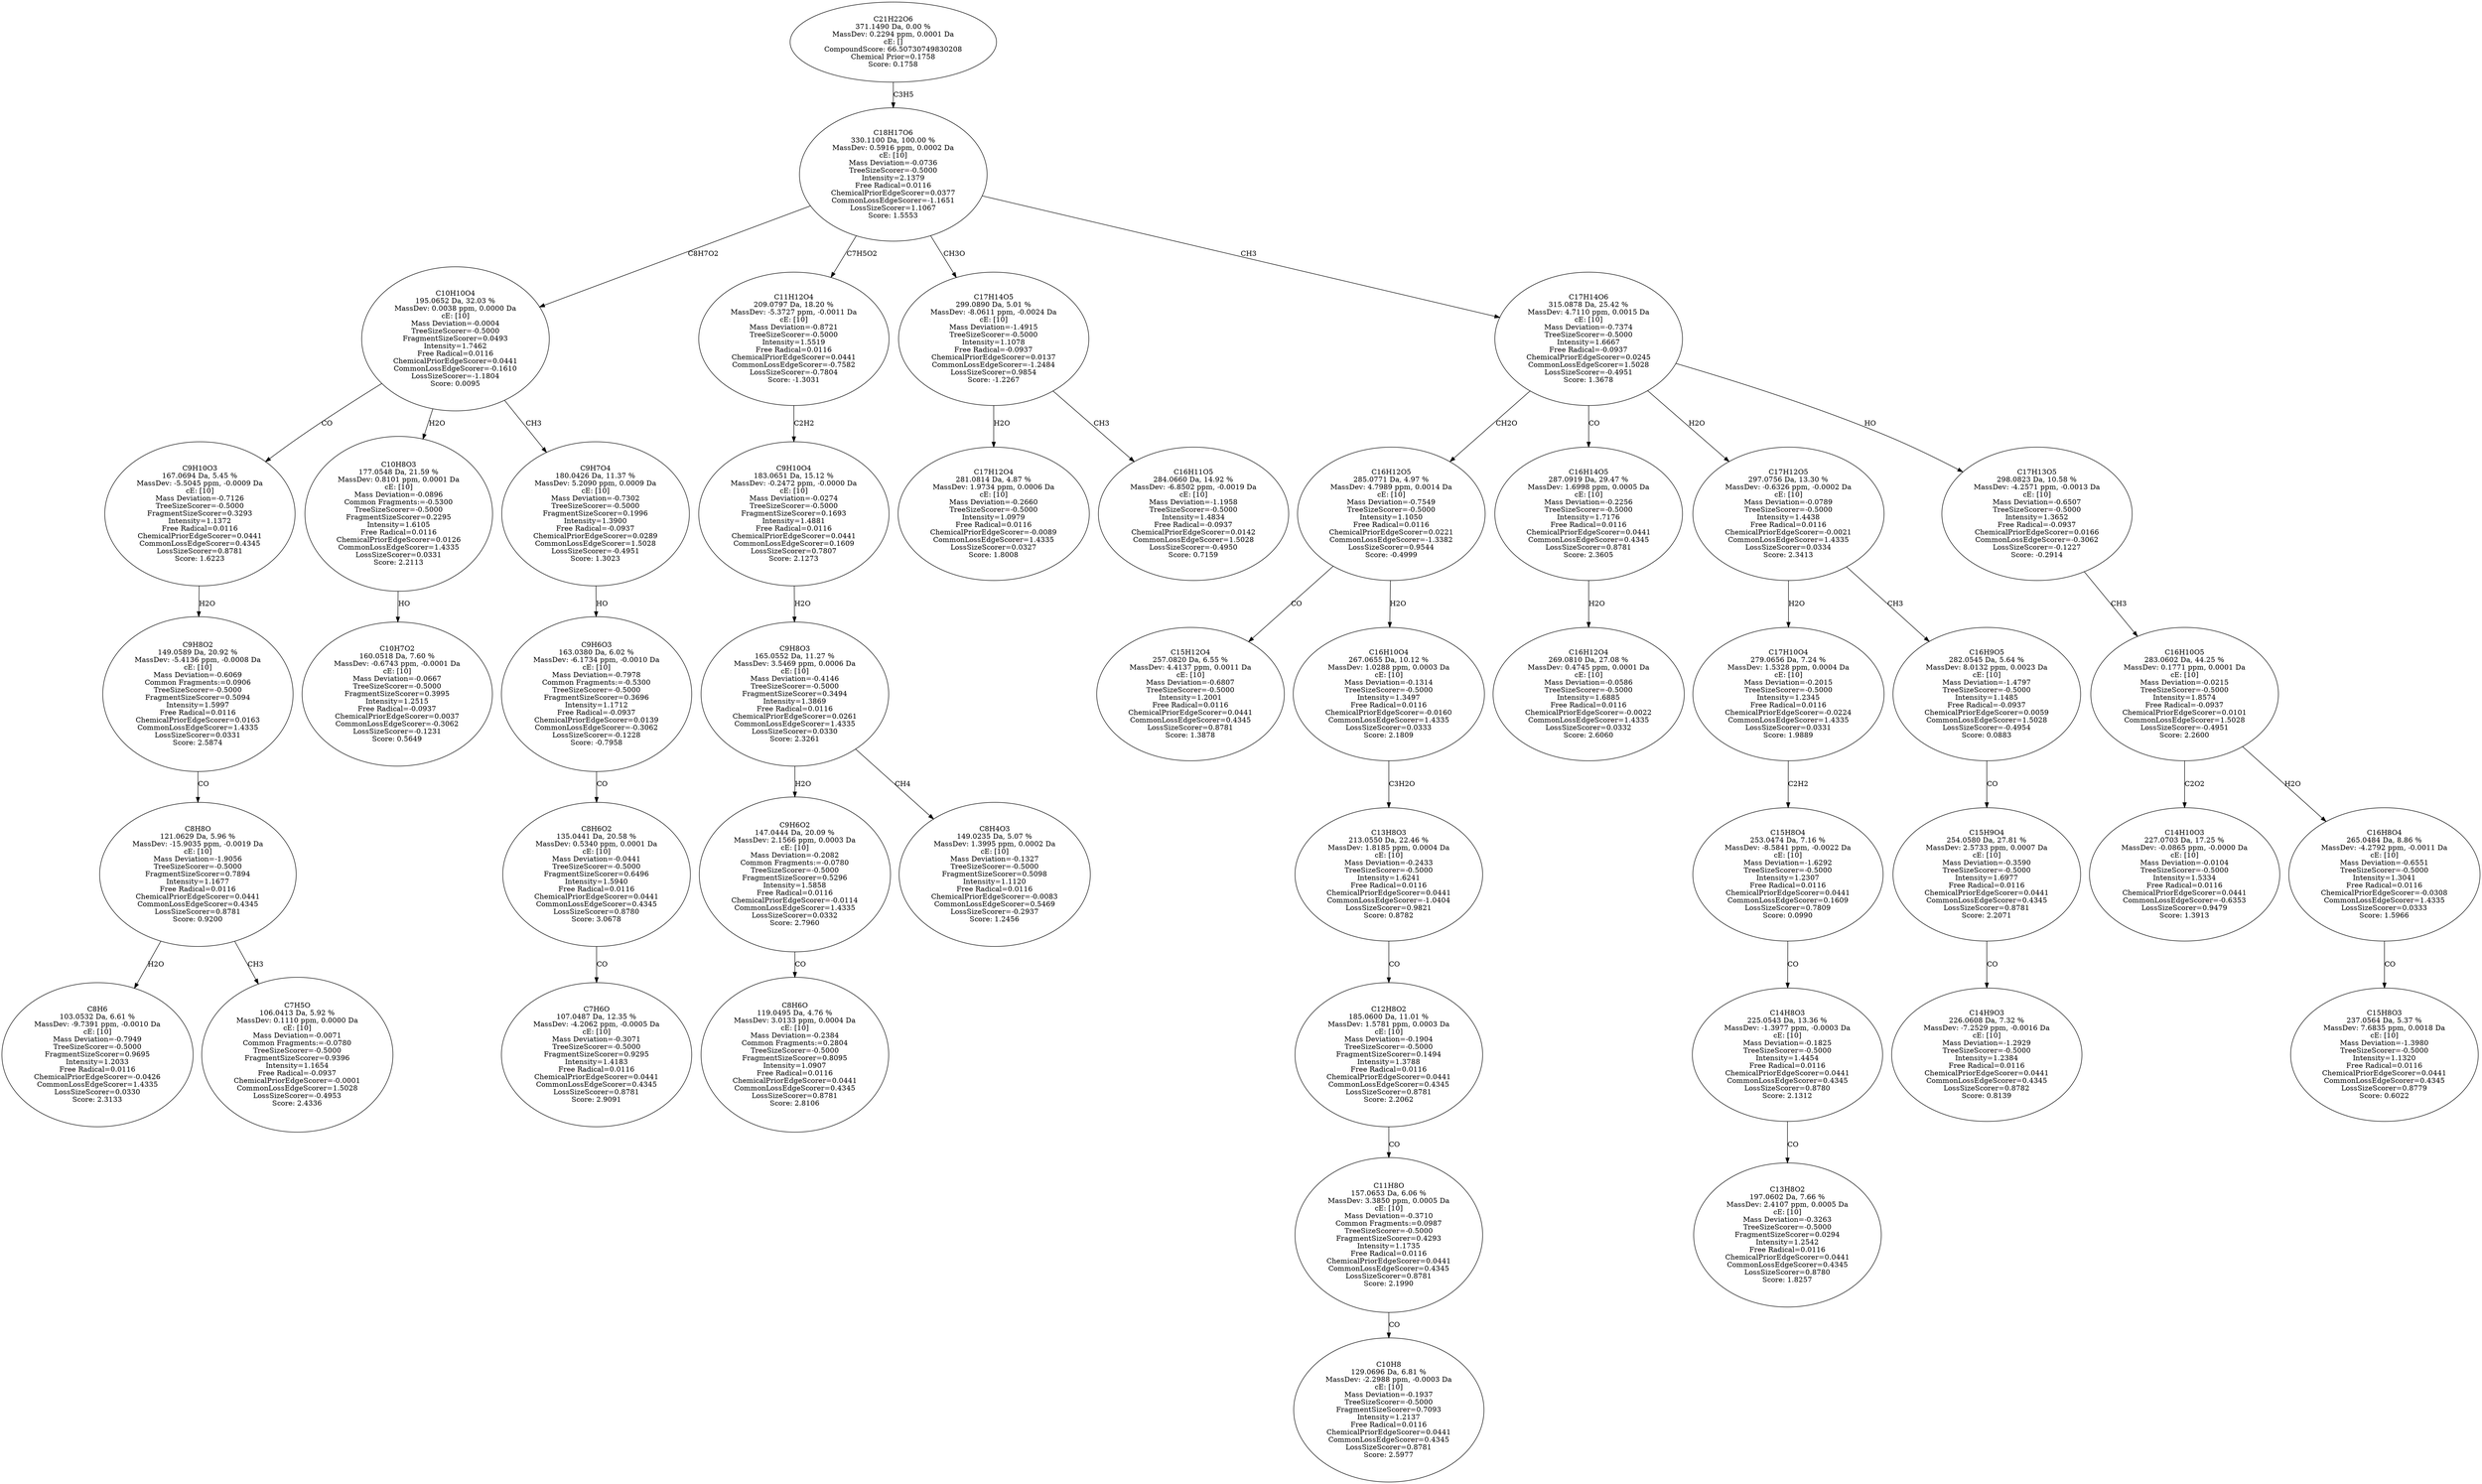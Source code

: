 strict digraph {
v1 [label="C8H6\n103.0532 Da, 6.61 %\nMassDev: -9.7391 ppm, -0.0010 Da\ncE: [10]\nMass Deviation=-0.7949\nTreeSizeScorer=-0.5000\nFragmentSizeScorer=0.9695\nIntensity=1.2033\nFree Radical=0.0116\nChemicalPriorEdgeScorer=-0.0426\nCommonLossEdgeScorer=1.4335\nLossSizeScorer=0.0330\nScore: 2.3133"];
v2 [label="C7H5O\n106.0413 Da, 5.92 %\nMassDev: 0.1110 ppm, 0.0000 Da\ncE: [10]\nMass Deviation=-0.0071\nCommon Fragments:=-0.0780\nTreeSizeScorer=-0.5000\nFragmentSizeScorer=0.9396\nIntensity=1.1654\nFree Radical=-0.0937\nChemicalPriorEdgeScorer=-0.0001\nCommonLossEdgeScorer=1.5028\nLossSizeScorer=-0.4953\nScore: 2.4336"];
v3 [label="C8H8O\n121.0629 Da, 5.96 %\nMassDev: -15.9035 ppm, -0.0019 Da\ncE: [10]\nMass Deviation=-1.9056\nTreeSizeScorer=-0.5000\nFragmentSizeScorer=0.7894\nIntensity=1.1677\nFree Radical=0.0116\nChemicalPriorEdgeScorer=0.0441\nCommonLossEdgeScorer=0.4345\nLossSizeScorer=0.8781\nScore: 0.9200"];
v4 [label="C9H8O2\n149.0589 Da, 20.92 %\nMassDev: -5.4136 ppm, -0.0008 Da\ncE: [10]\nMass Deviation=-0.6069\nCommon Fragments:=0.0906\nTreeSizeScorer=-0.5000\nFragmentSizeScorer=0.5094\nIntensity=1.5997\nFree Radical=0.0116\nChemicalPriorEdgeScorer=0.0163\nCommonLossEdgeScorer=1.4335\nLossSizeScorer=0.0331\nScore: 2.5874"];
v5 [label="C9H10O3\n167.0694 Da, 5.45 %\nMassDev: -5.5045 ppm, -0.0009 Da\ncE: [10]\nMass Deviation=-0.7126\nTreeSizeScorer=-0.5000\nFragmentSizeScorer=0.3293\nIntensity=1.1372\nFree Radical=0.0116\nChemicalPriorEdgeScorer=0.0441\nCommonLossEdgeScorer=0.4345\nLossSizeScorer=0.8781\nScore: 1.6223"];
v6 [label="C10H7O2\n160.0518 Da, 7.60 %\nMassDev: -0.6743 ppm, -0.0001 Da\ncE: [10]\nMass Deviation=-0.0667\nTreeSizeScorer=-0.5000\nFragmentSizeScorer=0.3995\nIntensity=1.2515\nFree Radical=-0.0937\nChemicalPriorEdgeScorer=0.0037\nCommonLossEdgeScorer=-0.3062\nLossSizeScorer=-0.1231\nScore: 0.5649"];
v7 [label="C10H8O3\n177.0548 Da, 21.59 %\nMassDev: 0.8101 ppm, 0.0001 Da\ncE: [10]\nMass Deviation=-0.0896\nCommon Fragments:=-0.5300\nTreeSizeScorer=-0.5000\nFragmentSizeScorer=0.2295\nIntensity=1.6105\nFree Radical=0.0116\nChemicalPriorEdgeScorer=0.0126\nCommonLossEdgeScorer=1.4335\nLossSizeScorer=0.0331\nScore: 2.2113"];
v8 [label="C7H6O\n107.0487 Da, 12.35 %\nMassDev: -4.2062 ppm, -0.0005 Da\ncE: [10]\nMass Deviation=-0.3071\nTreeSizeScorer=-0.5000\nFragmentSizeScorer=0.9295\nIntensity=1.4183\nFree Radical=0.0116\nChemicalPriorEdgeScorer=0.0441\nCommonLossEdgeScorer=0.4345\nLossSizeScorer=0.8781\nScore: 2.9091"];
v9 [label="C8H6O2\n135.0441 Da, 20.58 %\nMassDev: 0.5340 ppm, 0.0001 Da\ncE: [10]\nMass Deviation=-0.0441\nTreeSizeScorer=-0.5000\nFragmentSizeScorer=0.6496\nIntensity=1.5940\nFree Radical=0.0116\nChemicalPriorEdgeScorer=0.0441\nCommonLossEdgeScorer=0.4345\nLossSizeScorer=0.8780\nScore: 3.0678"];
v10 [label="C9H6O3\n163.0380 Da, 6.02 %\nMassDev: -6.1734 ppm, -0.0010 Da\ncE: [10]\nMass Deviation=-0.7978\nCommon Fragments:=-0.5300\nTreeSizeScorer=-0.5000\nFragmentSizeScorer=0.3696\nIntensity=1.1712\nFree Radical=-0.0937\nChemicalPriorEdgeScorer=0.0139\nCommonLossEdgeScorer=-0.3062\nLossSizeScorer=-0.1228\nScore: -0.7958"];
v11 [label="C9H7O4\n180.0426 Da, 11.37 %\nMassDev: 5.2090 ppm, 0.0009 Da\ncE: [10]\nMass Deviation=-0.7302\nTreeSizeScorer=-0.5000\nFragmentSizeScorer=0.1996\nIntensity=1.3900\nFree Radical=-0.0937\nChemicalPriorEdgeScorer=0.0289\nCommonLossEdgeScorer=1.5028\nLossSizeScorer=-0.4951\nScore: 1.3023"];
v12 [label="C10H10O4\n195.0652 Da, 32.03 %\nMassDev: 0.0038 ppm, 0.0000 Da\ncE: [10]\nMass Deviation=-0.0004\nTreeSizeScorer=-0.5000\nFragmentSizeScorer=0.0493\nIntensity=1.7462\nFree Radical=0.0116\nChemicalPriorEdgeScorer=0.0441\nCommonLossEdgeScorer=-0.1610\nLossSizeScorer=-1.1804\nScore: 0.0095"];
v13 [label="C8H6O\n119.0495 Da, 4.76 %\nMassDev: 3.0133 ppm, 0.0004 Da\ncE: [10]\nMass Deviation=-0.2384\nCommon Fragments:=0.2804\nTreeSizeScorer=-0.5000\nFragmentSizeScorer=0.8095\nIntensity=1.0907\nFree Radical=0.0116\nChemicalPriorEdgeScorer=0.0441\nCommonLossEdgeScorer=0.4345\nLossSizeScorer=0.8781\nScore: 2.8106"];
v14 [label="C9H6O2\n147.0444 Da, 20.09 %\nMassDev: 2.1566 ppm, 0.0003 Da\ncE: [10]\nMass Deviation=-0.2082\nCommon Fragments:=-0.0780\nTreeSizeScorer=-0.5000\nFragmentSizeScorer=0.5296\nIntensity=1.5858\nFree Radical=0.0116\nChemicalPriorEdgeScorer=-0.0114\nCommonLossEdgeScorer=1.4335\nLossSizeScorer=0.0332\nScore: 2.7960"];
v15 [label="C8H4O3\n149.0235 Da, 5.07 %\nMassDev: 1.3995 ppm, 0.0002 Da\ncE: [10]\nMass Deviation=-0.1327\nTreeSizeScorer=-0.5000\nFragmentSizeScorer=0.5098\nIntensity=1.1120\nFree Radical=0.0116\nChemicalPriorEdgeScorer=-0.0083\nCommonLossEdgeScorer=0.5469\nLossSizeScorer=-0.2937\nScore: 1.2456"];
v16 [label="C9H8O3\n165.0552 Da, 11.27 %\nMassDev: 3.5469 ppm, 0.0006 Da\ncE: [10]\nMass Deviation=-0.4146\nTreeSizeScorer=-0.5000\nFragmentSizeScorer=0.3494\nIntensity=1.3869\nFree Radical=0.0116\nChemicalPriorEdgeScorer=0.0261\nCommonLossEdgeScorer=1.4335\nLossSizeScorer=0.0330\nScore: 2.3261"];
v17 [label="C9H10O4\n183.0651 Da, 15.12 %\nMassDev: -0.2472 ppm, -0.0000 Da\ncE: [10]\nMass Deviation=-0.0274\nTreeSizeScorer=-0.5000\nFragmentSizeScorer=0.1693\nIntensity=1.4881\nFree Radical=0.0116\nChemicalPriorEdgeScorer=0.0441\nCommonLossEdgeScorer=0.1609\nLossSizeScorer=0.7807\nScore: 2.1273"];
v18 [label="C11H12O4\n209.0797 Da, 18.20 %\nMassDev: -5.3727 ppm, -0.0011 Da\ncE: [10]\nMass Deviation=-0.8721\nTreeSizeScorer=-0.5000\nIntensity=1.5519\nFree Radical=0.0116\nChemicalPriorEdgeScorer=0.0441\nCommonLossEdgeScorer=-0.7582\nLossSizeScorer=-0.7804\nScore: -1.3031"];
v19 [label="C17H12O4\n281.0814 Da, 4.87 %\nMassDev: 1.9734 ppm, 0.0006 Da\ncE: [10]\nMass Deviation=-0.2660\nTreeSizeScorer=-0.5000\nIntensity=1.0979\nFree Radical=0.0116\nChemicalPriorEdgeScorer=-0.0089\nCommonLossEdgeScorer=1.4335\nLossSizeScorer=0.0327\nScore: 1.8008"];
v20 [label="C16H11O5\n284.0660 Da, 14.92 %\nMassDev: -6.8502 ppm, -0.0019 Da\ncE: [10]\nMass Deviation=-1.1958\nTreeSizeScorer=-0.5000\nIntensity=1.4834\nFree Radical=-0.0937\nChemicalPriorEdgeScorer=0.0142\nCommonLossEdgeScorer=1.5028\nLossSizeScorer=-0.4950\nScore: 0.7159"];
v21 [label="C17H14O5\n299.0890 Da, 5.01 %\nMassDev: -8.0611 ppm, -0.0024 Da\ncE: [10]\nMass Deviation=-1.4915\nTreeSizeScorer=-0.5000\nIntensity=1.1078\nFree Radical=-0.0937\nChemicalPriorEdgeScorer=0.0137\nCommonLossEdgeScorer=-1.2484\nLossSizeScorer=0.9854\nScore: -1.2267"];
v22 [label="C15H12O4\n257.0820 Da, 6.55 %\nMassDev: 4.4137 ppm, 0.0011 Da\ncE: [10]\nMass Deviation=-0.6807\nTreeSizeScorer=-0.5000\nIntensity=1.2001\nFree Radical=0.0116\nChemicalPriorEdgeScorer=0.0441\nCommonLossEdgeScorer=0.4345\nLossSizeScorer=0.8781\nScore: 1.3878"];
v23 [label="C10H8\n129.0696 Da, 6.81 %\nMassDev: -2.2988 ppm, -0.0003 Da\ncE: [10]\nMass Deviation=-0.1937\nTreeSizeScorer=-0.5000\nFragmentSizeScorer=0.7093\nIntensity=1.2137\nFree Radical=0.0116\nChemicalPriorEdgeScorer=0.0441\nCommonLossEdgeScorer=0.4345\nLossSizeScorer=0.8781\nScore: 2.5977"];
v24 [label="C11H8O\n157.0653 Da, 6.06 %\nMassDev: 3.3850 ppm, 0.0005 Da\ncE: [10]\nMass Deviation=-0.3710\nCommon Fragments:=0.0987\nTreeSizeScorer=-0.5000\nFragmentSizeScorer=0.4293\nIntensity=1.1735\nFree Radical=0.0116\nChemicalPriorEdgeScorer=0.0441\nCommonLossEdgeScorer=0.4345\nLossSizeScorer=0.8781\nScore: 2.1990"];
v25 [label="C12H8O2\n185.0600 Da, 11.01 %\nMassDev: 1.5781 ppm, 0.0003 Da\ncE: [10]\nMass Deviation=-0.1904\nTreeSizeScorer=-0.5000\nFragmentSizeScorer=0.1494\nIntensity=1.3788\nFree Radical=0.0116\nChemicalPriorEdgeScorer=0.0441\nCommonLossEdgeScorer=0.4345\nLossSizeScorer=0.8781\nScore: 2.2062"];
v26 [label="C13H8O3\n213.0550 Da, 22.46 %\nMassDev: 1.8185 ppm, 0.0004 Da\ncE: [10]\nMass Deviation=-0.2433\nTreeSizeScorer=-0.5000\nIntensity=1.6241\nFree Radical=0.0116\nChemicalPriorEdgeScorer=0.0441\nCommonLossEdgeScorer=-1.0404\nLossSizeScorer=0.9821\nScore: 0.8782"];
v27 [label="C16H10O4\n267.0655 Da, 10.12 %\nMassDev: 1.0288 ppm, 0.0003 Da\ncE: [10]\nMass Deviation=-0.1314\nTreeSizeScorer=-0.5000\nIntensity=1.3497\nFree Radical=0.0116\nChemicalPriorEdgeScorer=-0.0160\nCommonLossEdgeScorer=1.4335\nLossSizeScorer=0.0333\nScore: 2.1809"];
v28 [label="C16H12O5\n285.0771 Da, 4.97 %\nMassDev: 4.7989 ppm, 0.0014 Da\ncE: [10]\nMass Deviation=-0.7549\nTreeSizeScorer=-0.5000\nIntensity=1.1050\nFree Radical=0.0116\nChemicalPriorEdgeScorer=0.0221\nCommonLossEdgeScorer=-1.3382\nLossSizeScorer=0.9544\nScore: -0.4999"];
v29 [label="C16H12O4\n269.0810 Da, 27.08 %\nMassDev: 0.4745 ppm, 0.0001 Da\ncE: [10]\nMass Deviation=-0.0586\nTreeSizeScorer=-0.5000\nIntensity=1.6885\nFree Radical=0.0116\nChemicalPriorEdgeScorer=-0.0022\nCommonLossEdgeScorer=1.4335\nLossSizeScorer=0.0332\nScore: 2.6060"];
v30 [label="C16H14O5\n287.0919 Da, 29.47 %\nMassDev: 1.6998 ppm, 0.0005 Da\ncE: [10]\nMass Deviation=-0.2256\nTreeSizeScorer=-0.5000\nIntensity=1.7176\nFree Radical=0.0116\nChemicalPriorEdgeScorer=0.0441\nCommonLossEdgeScorer=0.4345\nLossSizeScorer=0.8781\nScore: 2.3605"];
v31 [label="C13H8O2\n197.0602 Da, 7.66 %\nMassDev: 2.4107 ppm, 0.0005 Da\ncE: [10]\nMass Deviation=-0.3263\nTreeSizeScorer=-0.5000\nFragmentSizeScorer=0.0294\nIntensity=1.2542\nFree Radical=0.0116\nChemicalPriorEdgeScorer=0.0441\nCommonLossEdgeScorer=0.4345\nLossSizeScorer=0.8780\nScore: 1.8257"];
v32 [label="C14H8O3\n225.0543 Da, 13.36 %\nMassDev: -1.3977 ppm, -0.0003 Da\ncE: [10]\nMass Deviation=-0.1825\nTreeSizeScorer=-0.5000\nIntensity=1.4454\nFree Radical=0.0116\nChemicalPriorEdgeScorer=0.0441\nCommonLossEdgeScorer=0.4345\nLossSizeScorer=0.8780\nScore: 2.1312"];
v33 [label="C15H8O4\n253.0474 Da, 7.16 %\nMassDev: -8.5841 ppm, -0.0022 Da\ncE: [10]\nMass Deviation=-1.6292\nTreeSizeScorer=-0.5000\nIntensity=1.2307\nFree Radical=0.0116\nChemicalPriorEdgeScorer=0.0441\nCommonLossEdgeScorer=0.1609\nLossSizeScorer=0.7809\nScore: 0.0990"];
v34 [label="C17H10O4\n279.0656 Da, 7.24 %\nMassDev: 1.5328 ppm, 0.0004 Da\ncE: [10]\nMass Deviation=-0.2015\nTreeSizeScorer=-0.5000\nIntensity=1.2345\nFree Radical=0.0116\nChemicalPriorEdgeScorer=-0.0224\nCommonLossEdgeScorer=1.4335\nLossSizeScorer=0.0331\nScore: 1.9889"];
v35 [label="C14H9O3\n226.0608 Da, 7.32 %\nMassDev: -7.2529 ppm, -0.0016 Da\ncE: [10]\nMass Deviation=-1.2929\nTreeSizeScorer=-0.5000\nIntensity=1.2384\nFree Radical=0.0116\nChemicalPriorEdgeScorer=0.0441\nCommonLossEdgeScorer=0.4345\nLossSizeScorer=0.8782\nScore: 0.8139"];
v36 [label="C15H9O4\n254.0580 Da, 27.81 %\nMassDev: 2.5733 ppm, 0.0007 Da\ncE: [10]\nMass Deviation=-0.3590\nTreeSizeScorer=-0.5000\nIntensity=1.6977\nFree Radical=0.0116\nChemicalPriorEdgeScorer=0.0441\nCommonLossEdgeScorer=0.4345\nLossSizeScorer=0.8781\nScore: 2.2071"];
v37 [label="C16H9O5\n282.0545 Da, 5.64 %\nMassDev: 8.0132 ppm, 0.0023 Da\ncE: [10]\nMass Deviation=-1.4797\nTreeSizeScorer=-0.5000\nIntensity=1.1485\nFree Radical=-0.0937\nChemicalPriorEdgeScorer=0.0059\nCommonLossEdgeScorer=1.5028\nLossSizeScorer=-0.4954\nScore: 0.0883"];
v38 [label="C17H12O5\n297.0756 Da, 13.30 %\nMassDev: -0.6326 ppm, -0.0002 Da\ncE: [10]\nMass Deviation=-0.0789\nTreeSizeScorer=-0.5000\nIntensity=1.4438\nFree Radical=0.0116\nChemicalPriorEdgeScorer=-0.0021\nCommonLossEdgeScorer=1.4335\nLossSizeScorer=0.0334\nScore: 2.3413"];
v39 [label="C14H10O3\n227.0703 Da, 17.25 %\nMassDev: -0.0865 ppm, -0.0000 Da\ncE: [10]\nMass Deviation=-0.0104\nTreeSizeScorer=-0.5000\nIntensity=1.5334\nFree Radical=0.0116\nChemicalPriorEdgeScorer=0.0441\nCommonLossEdgeScorer=-0.6353\nLossSizeScorer=0.9479\nScore: 1.3913"];
v40 [label="C15H8O3\n237.0564 Da, 5.37 %\nMassDev: 7.6835 ppm, 0.0018 Da\ncE: [10]\nMass Deviation=-1.3980\nTreeSizeScorer=-0.5000\nIntensity=1.1320\nFree Radical=0.0116\nChemicalPriorEdgeScorer=0.0441\nCommonLossEdgeScorer=0.4345\nLossSizeScorer=0.8779\nScore: 0.6022"];
v41 [label="C16H8O4\n265.0484 Da, 8.86 %\nMassDev: -4.2792 ppm, -0.0011 Da\ncE: [10]\nMass Deviation=-0.6551\nTreeSizeScorer=-0.5000\nIntensity=1.3041\nFree Radical=0.0116\nChemicalPriorEdgeScorer=-0.0308\nCommonLossEdgeScorer=1.4335\nLossSizeScorer=0.0333\nScore: 1.5966"];
v42 [label="C16H10O5\n283.0602 Da, 44.25 %\nMassDev: 0.1771 ppm, 0.0001 Da\ncE: [10]\nMass Deviation=-0.0215\nTreeSizeScorer=-0.5000\nIntensity=1.8574\nFree Radical=-0.0937\nChemicalPriorEdgeScorer=0.0101\nCommonLossEdgeScorer=1.5028\nLossSizeScorer=-0.4951\nScore: 2.2600"];
v43 [label="C17H13O5\n298.0823 Da, 10.58 %\nMassDev: -4.2571 ppm, -0.0013 Da\ncE: [10]\nMass Deviation=-0.6507\nTreeSizeScorer=-0.5000\nIntensity=1.3652\nFree Radical=-0.0937\nChemicalPriorEdgeScorer=0.0166\nCommonLossEdgeScorer=-0.3062\nLossSizeScorer=-0.1227\nScore: -0.2914"];
v44 [label="C17H14O6\n315.0878 Da, 25.42 %\nMassDev: 4.7110 ppm, 0.0015 Da\ncE: [10]\nMass Deviation=-0.7374\nTreeSizeScorer=-0.5000\nIntensity=1.6667\nFree Radical=-0.0937\nChemicalPriorEdgeScorer=0.0245\nCommonLossEdgeScorer=1.5028\nLossSizeScorer=-0.4951\nScore: 1.3678"];
v45 [label="C18H17O6\n330.1100 Da, 100.00 %\nMassDev: 0.5916 ppm, 0.0002 Da\ncE: [10]\nMass Deviation=-0.0736\nTreeSizeScorer=-0.5000\nIntensity=2.1379\nFree Radical=0.0116\nChemicalPriorEdgeScorer=0.0377\nCommonLossEdgeScorer=-1.1651\nLossSizeScorer=1.1067\nScore: 1.5553"];
v46 [label="C21H22O6\n371.1490 Da, 0.00 %\nMassDev: 0.2294 ppm, 0.0001 Da\ncE: []\nCompoundScore: 66.50730749830208\nChemical Prior=0.1758\nScore: 0.1758"];
v3 -> v1 [label="H2O"];
v3 -> v2 [label="CH3"];
v4 -> v3 [label="CO"];
v5 -> v4 [label="H2O"];
v12 -> v5 [label="CO"];
v7 -> v6 [label="HO"];
v12 -> v7 [label="H2O"];
v9 -> v8 [label="CO"];
v10 -> v9 [label="CO"];
v11 -> v10 [label="HO"];
v12 -> v11 [label="CH3"];
v45 -> v12 [label="C8H7O2"];
v14 -> v13 [label="CO"];
v16 -> v14 [label="H2O"];
v16 -> v15 [label="CH4"];
v17 -> v16 [label="H2O"];
v18 -> v17 [label="C2H2"];
v45 -> v18 [label="C7H5O2"];
v21 -> v19 [label="H2O"];
v21 -> v20 [label="CH3"];
v45 -> v21 [label="CH3O"];
v28 -> v22 [label="CO"];
v24 -> v23 [label="CO"];
v25 -> v24 [label="CO"];
v26 -> v25 [label="CO"];
v27 -> v26 [label="C3H2O"];
v28 -> v27 [label="H2O"];
v44 -> v28 [label="CH2O"];
v30 -> v29 [label="H2O"];
v44 -> v30 [label="CO"];
v32 -> v31 [label="CO"];
v33 -> v32 [label="CO"];
v34 -> v33 [label="C2H2"];
v38 -> v34 [label="H2O"];
v36 -> v35 [label="CO"];
v37 -> v36 [label="CO"];
v38 -> v37 [label="CH3"];
v44 -> v38 [label="H2O"];
v42 -> v39 [label="C2O2"];
v41 -> v40 [label="CO"];
v42 -> v41 [label="H2O"];
v43 -> v42 [label="CH3"];
v44 -> v43 [label="HO"];
v45 -> v44 [label="CH3"];
v46 -> v45 [label="C3H5"];
}